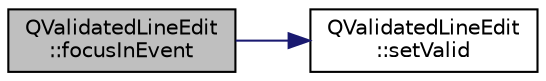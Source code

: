 digraph "QValidatedLineEdit::focusInEvent"
{
  edge [fontname="Helvetica",fontsize="10",labelfontname="Helvetica",labelfontsize="10"];
  node [fontname="Helvetica",fontsize="10",shape=record];
  rankdir="LR";
  Node7 [label="QValidatedLineEdit\l::focusInEvent",height=0.2,width=0.4,color="black", fillcolor="grey75", style="filled", fontcolor="black"];
  Node7 -> Node8 [color="midnightblue",fontsize="10",style="solid",fontname="Helvetica"];
  Node8 [label="QValidatedLineEdit\l::setValid",height=0.2,width=0.4,color="black", fillcolor="white", style="filled",URL="$class_q_validated_line_edit.html#ad9984e2e463cc7fbf28fe334498a1df5"];
}
